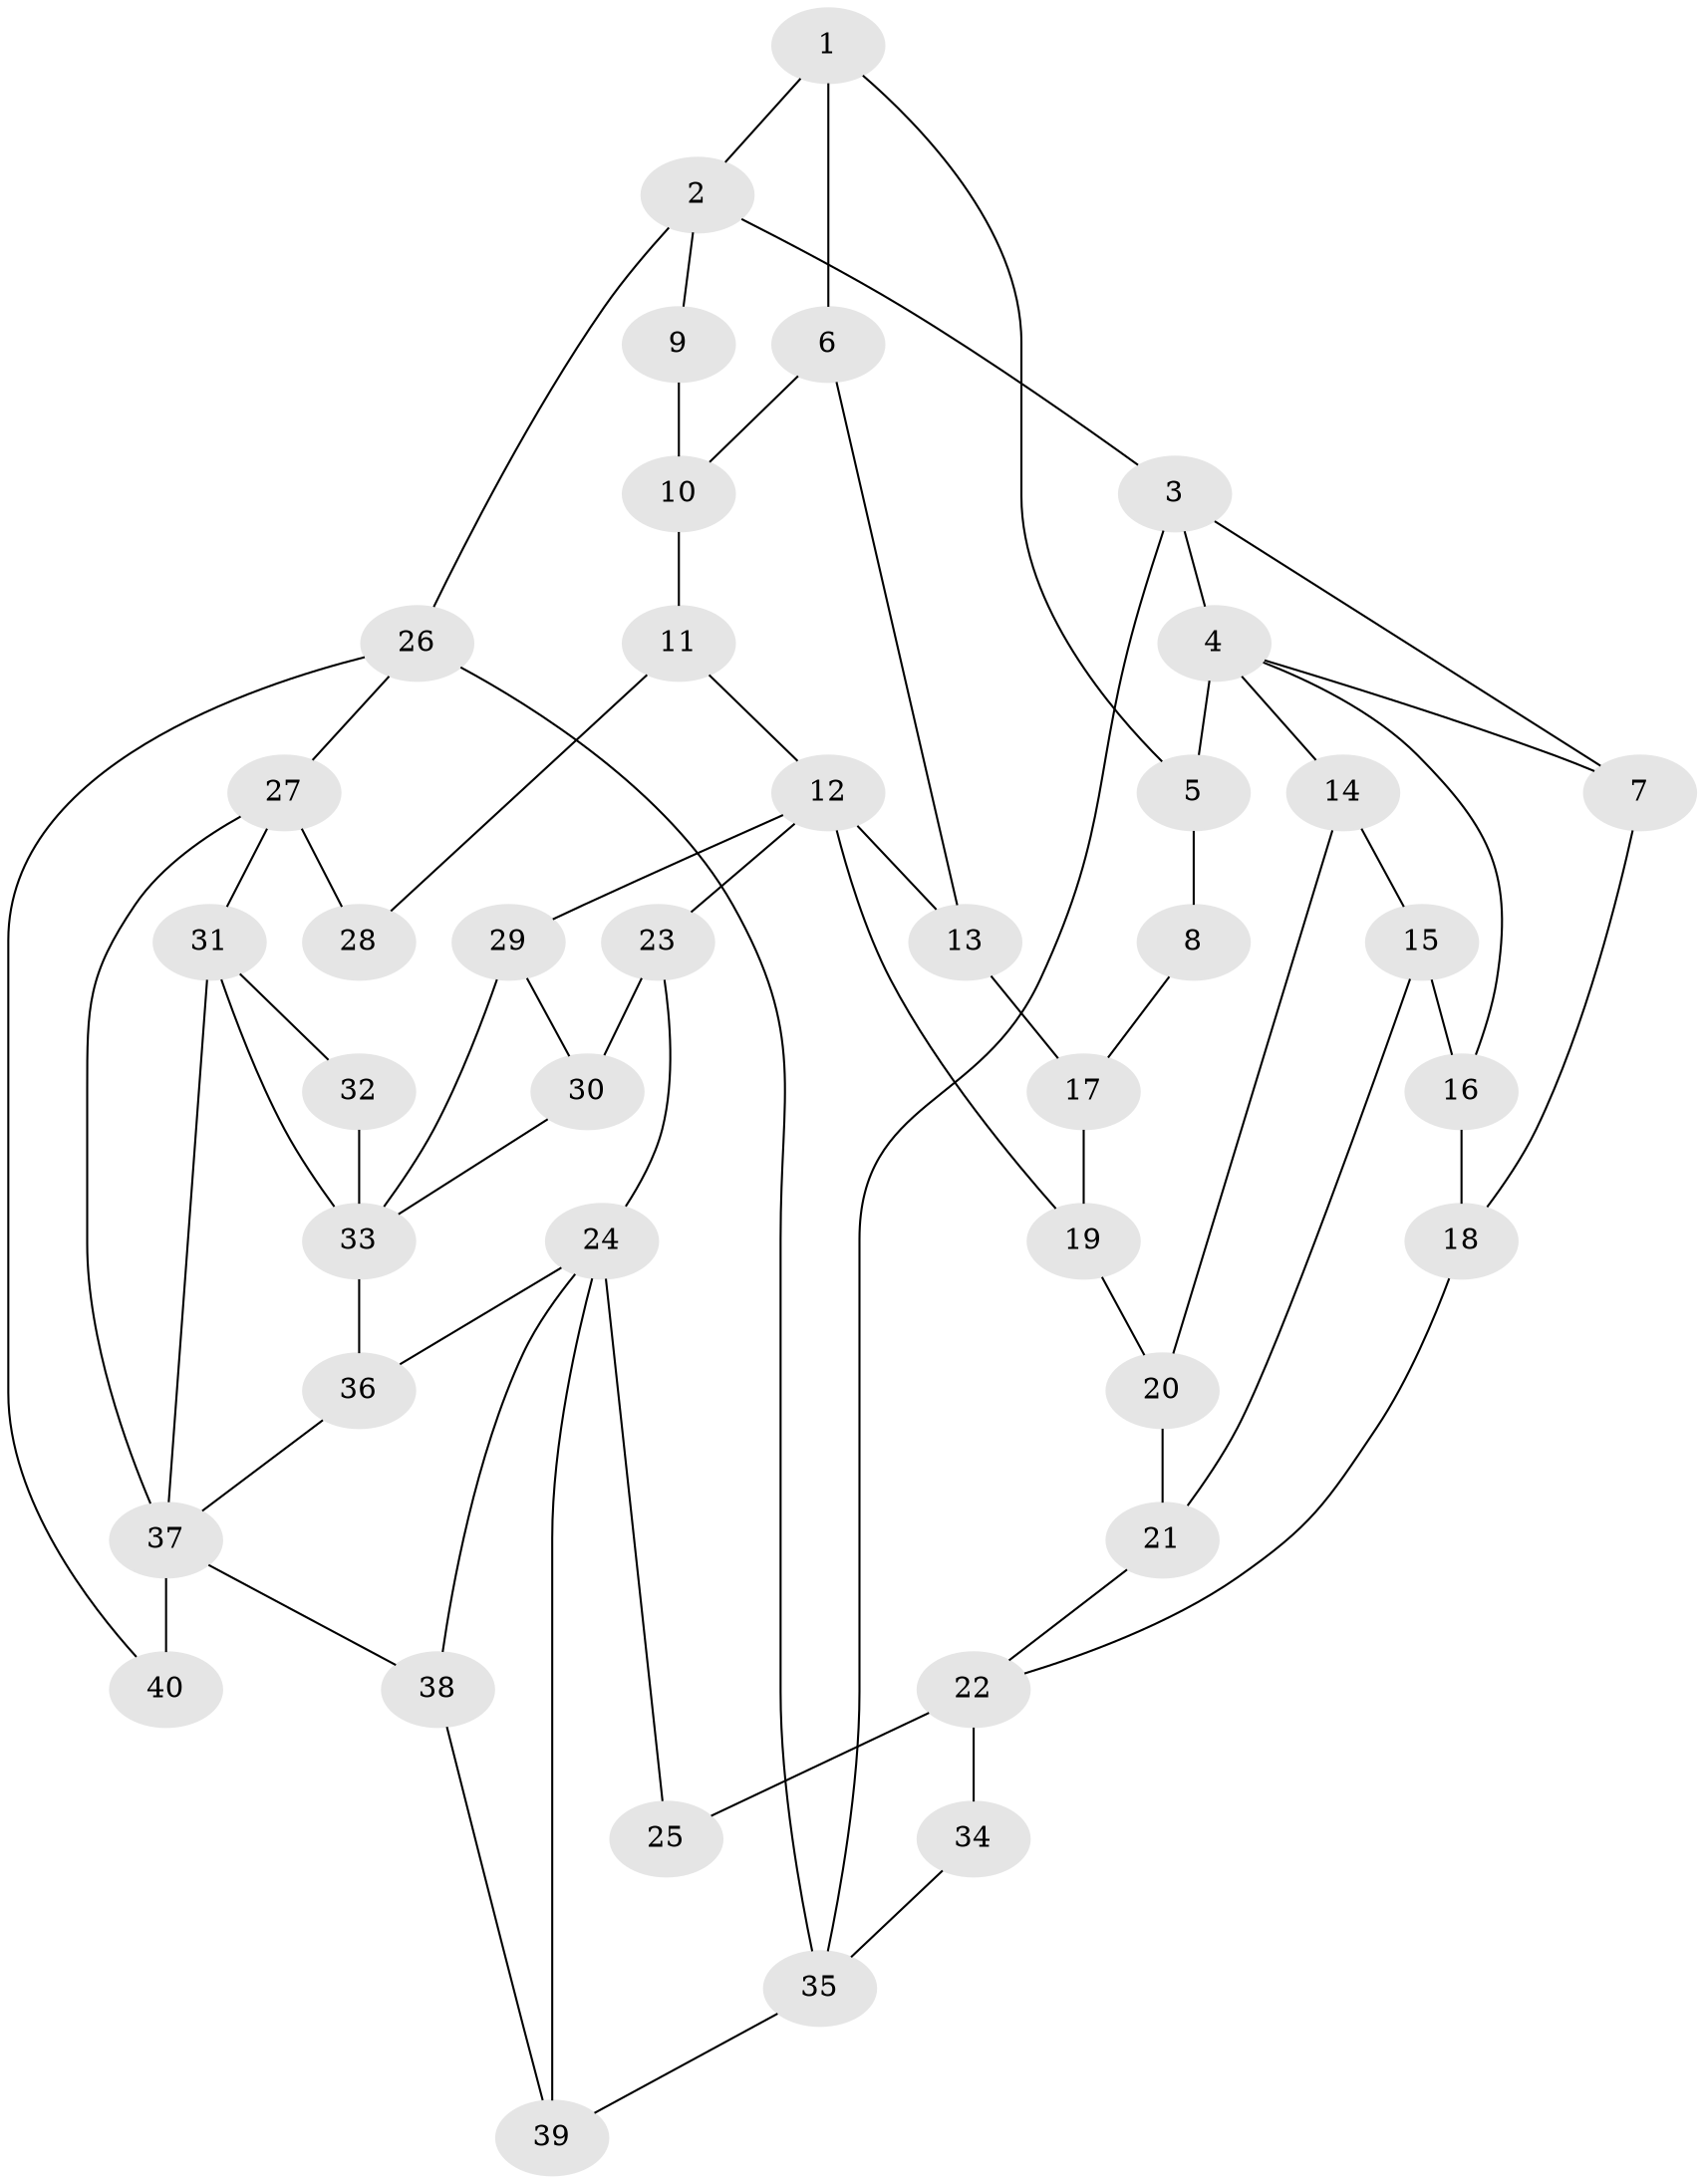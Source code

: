 // original degree distribution, {3: 0.025, 4: 0.275, 5: 0.45, 6: 0.25}
// Generated by graph-tools (version 1.1) at 2025/38/03/09/25 02:38:43]
// undirected, 40 vertices, 65 edges
graph export_dot {
graph [start="1"]
  node [color=gray90,style=filled];
  1;
  2;
  3;
  4;
  5;
  6;
  7;
  8;
  9;
  10;
  11;
  12;
  13;
  14;
  15;
  16;
  17;
  18;
  19;
  20;
  21;
  22;
  23;
  24;
  25;
  26;
  27;
  28;
  29;
  30;
  31;
  32;
  33;
  34;
  35;
  36;
  37;
  38;
  39;
  40;
  1 -- 2 [weight=1.0];
  1 -- 5 [weight=1.0];
  1 -- 6 [weight=2.0];
  2 -- 3 [weight=1.0];
  2 -- 9 [weight=1.0];
  2 -- 26 [weight=1.0];
  3 -- 4 [weight=1.0];
  3 -- 7 [weight=1.0];
  3 -- 35 [weight=1.0];
  4 -- 5 [weight=2.0];
  4 -- 7 [weight=1.0];
  4 -- 14 [weight=1.0];
  4 -- 16 [weight=1.0];
  5 -- 8 [weight=2.0];
  6 -- 10 [weight=1.0];
  6 -- 13 [weight=1.0];
  7 -- 18 [weight=1.0];
  8 -- 17 [weight=1.0];
  9 -- 10 [weight=2.0];
  10 -- 11 [weight=2.0];
  11 -- 12 [weight=2.0];
  11 -- 28 [weight=2.0];
  12 -- 13 [weight=1.0];
  12 -- 19 [weight=1.0];
  12 -- 23 [weight=1.0];
  12 -- 29 [weight=1.0];
  13 -- 17 [weight=1.0];
  14 -- 15 [weight=1.0];
  14 -- 20 [weight=1.0];
  15 -- 16 [weight=4.0];
  15 -- 21 [weight=1.0];
  16 -- 18 [weight=1.0];
  17 -- 19 [weight=1.0];
  18 -- 22 [weight=1.0];
  19 -- 20 [weight=1.0];
  20 -- 21 [weight=1.0];
  21 -- 22 [weight=1.0];
  22 -- 25 [weight=2.0];
  22 -- 34 [weight=2.0];
  23 -- 24 [weight=1.0];
  23 -- 30 [weight=1.0];
  24 -- 25 [weight=2.0];
  24 -- 36 [weight=1.0];
  24 -- 38 [weight=1.0];
  24 -- 39 [weight=1.0];
  26 -- 27 [weight=1.0];
  26 -- 35 [weight=1.0];
  26 -- 40 [weight=1.0];
  27 -- 28 [weight=2.0];
  27 -- 31 [weight=2.0];
  27 -- 37 [weight=1.0];
  29 -- 30 [weight=1.0];
  29 -- 33 [weight=1.0];
  30 -- 33 [weight=1.0];
  31 -- 32 [weight=1.0];
  31 -- 33 [weight=1.0];
  31 -- 37 [weight=1.0];
  32 -- 33 [weight=2.0];
  33 -- 36 [weight=1.0];
  34 -- 35 [weight=1.0];
  35 -- 39 [weight=1.0];
  36 -- 37 [weight=1.0];
  37 -- 38 [weight=1.0];
  37 -- 40 [weight=2.0];
  38 -- 39 [weight=1.0];
}
